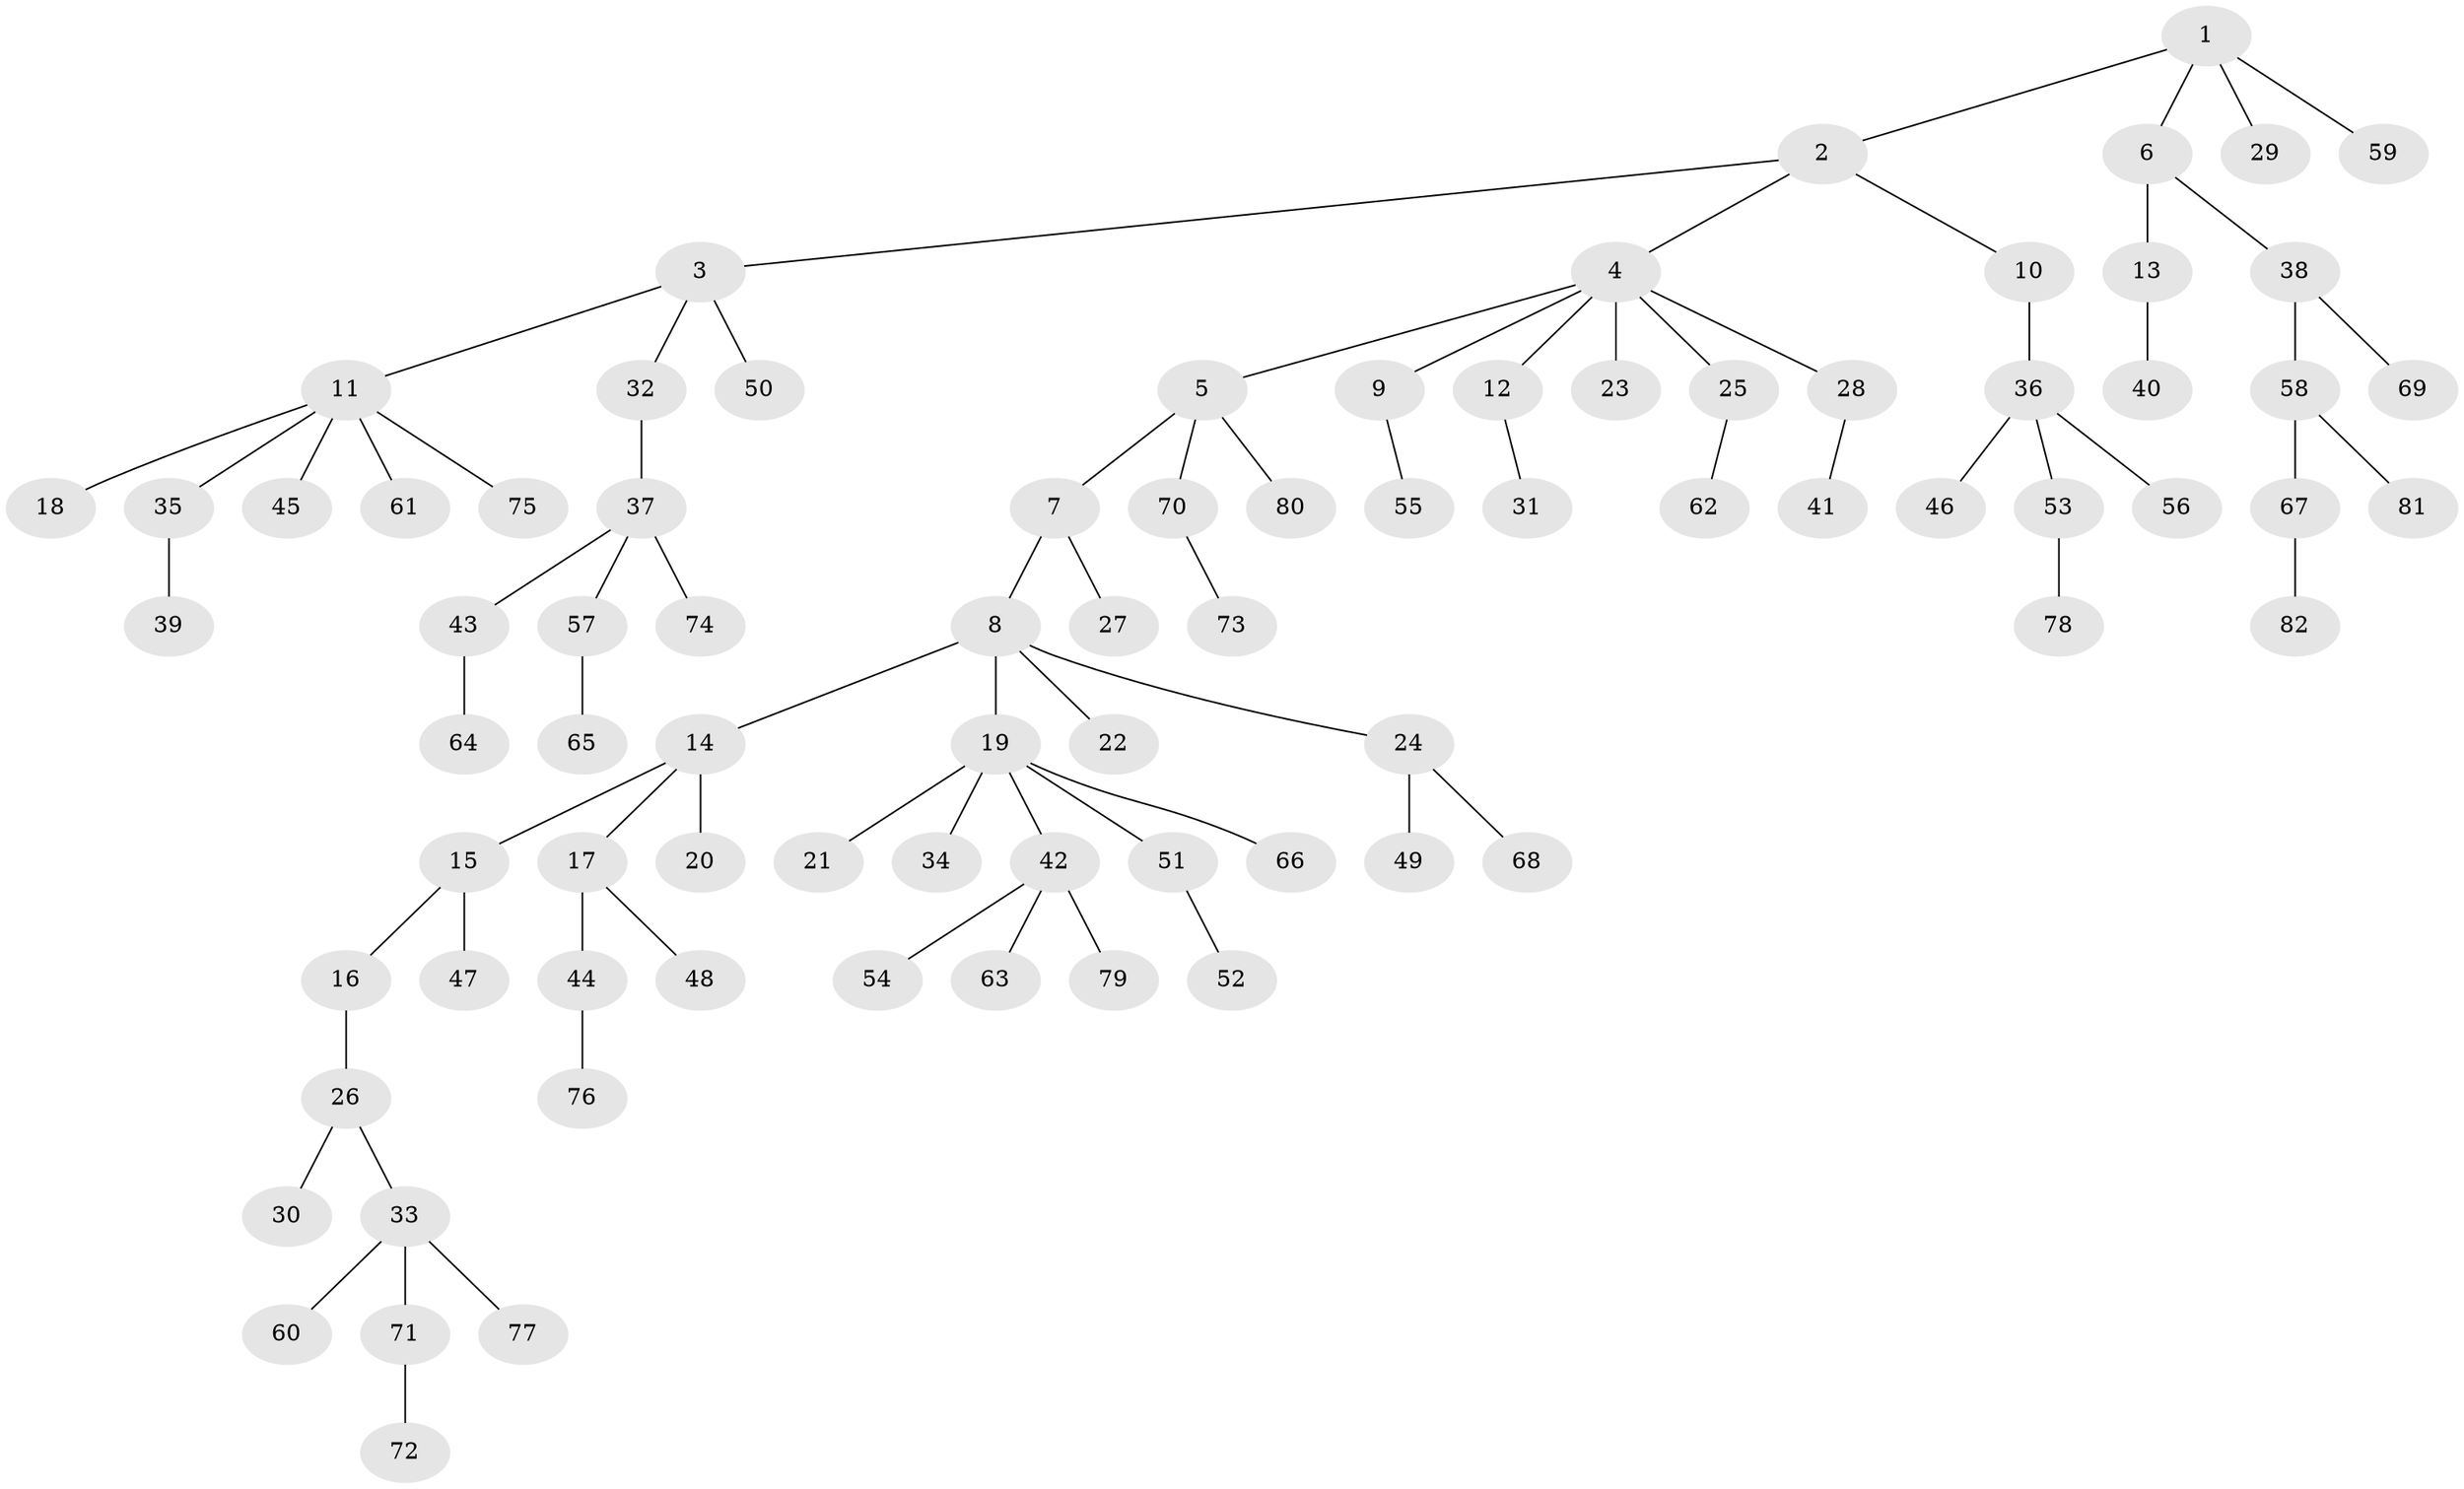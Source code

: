 // coarse degree distribution, {4: 0.08620689655172414, 3: 0.13793103448275862, 6: 0.034482758620689655, 2: 0.1896551724137931, 1: 0.5344827586206896, 5: 0.017241379310344827}
// Generated by graph-tools (version 1.1) at 2025/51/03/04/25 22:51:37]
// undirected, 82 vertices, 81 edges
graph export_dot {
  node [color=gray90,style=filled];
  1;
  2;
  3;
  4;
  5;
  6;
  7;
  8;
  9;
  10;
  11;
  12;
  13;
  14;
  15;
  16;
  17;
  18;
  19;
  20;
  21;
  22;
  23;
  24;
  25;
  26;
  27;
  28;
  29;
  30;
  31;
  32;
  33;
  34;
  35;
  36;
  37;
  38;
  39;
  40;
  41;
  42;
  43;
  44;
  45;
  46;
  47;
  48;
  49;
  50;
  51;
  52;
  53;
  54;
  55;
  56;
  57;
  58;
  59;
  60;
  61;
  62;
  63;
  64;
  65;
  66;
  67;
  68;
  69;
  70;
  71;
  72;
  73;
  74;
  75;
  76;
  77;
  78;
  79;
  80;
  81;
  82;
  1 -- 2;
  1 -- 6;
  1 -- 29;
  1 -- 59;
  2 -- 3;
  2 -- 4;
  2 -- 10;
  3 -- 11;
  3 -- 32;
  3 -- 50;
  4 -- 5;
  4 -- 9;
  4 -- 12;
  4 -- 23;
  4 -- 25;
  4 -- 28;
  5 -- 7;
  5 -- 70;
  5 -- 80;
  6 -- 13;
  6 -- 38;
  7 -- 8;
  7 -- 27;
  8 -- 14;
  8 -- 19;
  8 -- 22;
  8 -- 24;
  9 -- 55;
  10 -- 36;
  11 -- 18;
  11 -- 35;
  11 -- 45;
  11 -- 61;
  11 -- 75;
  12 -- 31;
  13 -- 40;
  14 -- 15;
  14 -- 17;
  14 -- 20;
  15 -- 16;
  15 -- 47;
  16 -- 26;
  17 -- 44;
  17 -- 48;
  19 -- 21;
  19 -- 34;
  19 -- 42;
  19 -- 51;
  19 -- 66;
  24 -- 49;
  24 -- 68;
  25 -- 62;
  26 -- 30;
  26 -- 33;
  28 -- 41;
  32 -- 37;
  33 -- 60;
  33 -- 71;
  33 -- 77;
  35 -- 39;
  36 -- 46;
  36 -- 53;
  36 -- 56;
  37 -- 43;
  37 -- 57;
  37 -- 74;
  38 -- 58;
  38 -- 69;
  42 -- 54;
  42 -- 63;
  42 -- 79;
  43 -- 64;
  44 -- 76;
  51 -- 52;
  53 -- 78;
  57 -- 65;
  58 -- 67;
  58 -- 81;
  67 -- 82;
  70 -- 73;
  71 -- 72;
}
